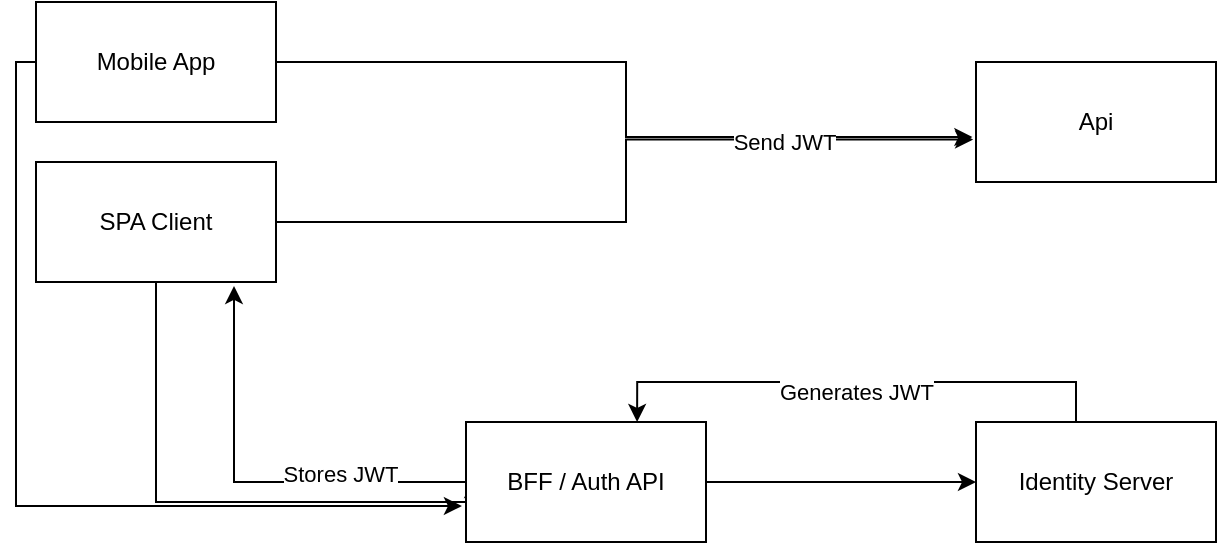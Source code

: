 <mxfile version="28.0.6">
  <diagram name="Page-1" id="xnZi6lC4hp2PnTK2ZD3j">
    <mxGraphModel dx="833" dy="421" grid="1" gridSize="10" guides="1" tooltips="1" connect="1" arrows="1" fold="1" page="1" pageScale="1" pageWidth="850" pageHeight="1100" math="0" shadow="0">
      <root>
        <mxCell id="0" />
        <mxCell id="1" parent="0" />
        <mxCell id="v3clQcQRWM5a0lyOhbJ3-13" style="edgeStyle=orthogonalEdgeStyle;rounded=0;orthogonalLoop=1;jettySize=auto;html=1;entryX=-0.017;entryY=0.7;entryDx=0;entryDy=0;entryPerimeter=0;" edge="1" parent="1" source="v3clQcQRWM5a0lyOhbJ3-1" target="v3clQcQRWM5a0lyOhbJ3-9">
          <mxGeometry relative="1" as="geometry">
            <mxPoint x="90" y="470" as="targetPoint" />
            <Array as="points">
              <mxPoint x="140" y="180" />
              <mxPoint x="140" y="402" />
            </Array>
          </mxGeometry>
        </mxCell>
        <mxCell id="v3clQcQRWM5a0lyOhbJ3-1" value="Mobile App" style="rounded=0;whiteSpace=wrap;html=1;" vertex="1" parent="1">
          <mxGeometry x="150" y="150" width="120" height="60" as="geometry" />
        </mxCell>
        <mxCell id="v3clQcQRWM5a0lyOhbJ3-11" style="edgeStyle=orthogonalEdgeStyle;rounded=0;orthogonalLoop=1;jettySize=auto;html=1;entryX=0.029;entryY=0.483;entryDx=0;entryDy=0;entryPerimeter=0;" edge="1" parent="1" source="v3clQcQRWM5a0lyOhbJ3-2" target="v3clQcQRWM5a0lyOhbJ3-9">
          <mxGeometry relative="1" as="geometry">
            <mxPoint x="120" y="440" as="targetPoint" />
            <Array as="points">
              <mxPoint x="210" y="400" />
              <mxPoint x="369" y="400" />
            </Array>
          </mxGeometry>
        </mxCell>
        <mxCell id="v3clQcQRWM5a0lyOhbJ3-2" value="SPA Client" style="rounded=0;whiteSpace=wrap;html=1;" vertex="1" parent="1">
          <mxGeometry x="150" y="230" width="120" height="60" as="geometry" />
        </mxCell>
        <mxCell id="v3clQcQRWM5a0lyOhbJ3-4" value="Api" style="rounded=0;whiteSpace=wrap;html=1;" vertex="1" parent="1">
          <mxGeometry x="620" y="180" width="120" height="60" as="geometry" />
        </mxCell>
        <mxCell id="v3clQcQRWM5a0lyOhbJ3-5" style="edgeStyle=orthogonalEdgeStyle;rounded=0;orthogonalLoop=1;jettySize=auto;html=1;entryX=-0.015;entryY=0.625;entryDx=0;entryDy=0;entryPerimeter=0;" edge="1" parent="1" source="v3clQcQRWM5a0lyOhbJ3-1" target="v3clQcQRWM5a0lyOhbJ3-4">
          <mxGeometry relative="1" as="geometry" />
        </mxCell>
        <mxCell id="v3clQcQRWM5a0lyOhbJ3-7" style="edgeStyle=orthogonalEdgeStyle;rounded=0;orthogonalLoop=1;jettySize=auto;html=1;entryX=-0.012;entryY=0.646;entryDx=0;entryDy=0;entryPerimeter=0;" edge="1" parent="1" source="v3clQcQRWM5a0lyOhbJ3-2" target="v3clQcQRWM5a0lyOhbJ3-4">
          <mxGeometry relative="1" as="geometry" />
        </mxCell>
        <mxCell id="v3clQcQRWM5a0lyOhbJ3-21" value="Send JWT" style="edgeLabel;html=1;align=center;verticalAlign=middle;resizable=0;points=[];" vertex="1" connectable="0" parent="v3clQcQRWM5a0lyOhbJ3-7">
          <mxGeometry x="0.515" y="-1" relative="1" as="geometry">
            <mxPoint as="offset" />
          </mxGeometry>
        </mxCell>
        <mxCell id="v3clQcQRWM5a0lyOhbJ3-16" value="" style="edgeStyle=orthogonalEdgeStyle;rounded=0;orthogonalLoop=1;jettySize=auto;html=1;" edge="1" parent="1" source="v3clQcQRWM5a0lyOhbJ3-9" target="v3clQcQRWM5a0lyOhbJ3-15">
          <mxGeometry relative="1" as="geometry" />
        </mxCell>
        <mxCell id="v3clQcQRWM5a0lyOhbJ3-9" value="BFF / Auth API" style="rounded=0;whiteSpace=wrap;html=1;" vertex="1" parent="1">
          <mxGeometry x="365" y="360" width="120" height="60" as="geometry" />
        </mxCell>
        <mxCell id="v3clQcQRWM5a0lyOhbJ3-15" value="Identity Server" style="rounded=0;whiteSpace=wrap;html=1;" vertex="1" parent="1">
          <mxGeometry x="620" y="360" width="120" height="60" as="geometry" />
        </mxCell>
        <mxCell id="v3clQcQRWM5a0lyOhbJ3-17" style="edgeStyle=orthogonalEdgeStyle;rounded=0;orthogonalLoop=1;jettySize=auto;html=1;entryX=0.713;entryY=0;entryDx=0;entryDy=0;entryPerimeter=0;" edge="1" parent="1" source="v3clQcQRWM5a0lyOhbJ3-15" target="v3clQcQRWM5a0lyOhbJ3-9">
          <mxGeometry relative="1" as="geometry">
            <Array as="points">
              <mxPoint x="670" y="340" />
              <mxPoint x="451" y="340" />
            </Array>
          </mxGeometry>
        </mxCell>
        <mxCell id="v3clQcQRWM5a0lyOhbJ3-18" value="Generates JWT" style="edgeLabel;html=1;align=center;verticalAlign=middle;resizable=0;points=[];" vertex="1" connectable="0" parent="v3clQcQRWM5a0lyOhbJ3-17">
          <mxGeometry x="0.002" y="5" relative="1" as="geometry">
            <mxPoint as="offset" />
          </mxGeometry>
        </mxCell>
        <mxCell id="v3clQcQRWM5a0lyOhbJ3-19" style="edgeStyle=orthogonalEdgeStyle;rounded=0;orthogonalLoop=1;jettySize=auto;html=1;entryX=0.825;entryY=1.033;entryDx=0;entryDy=0;entryPerimeter=0;" edge="1" parent="1" source="v3clQcQRWM5a0lyOhbJ3-9" target="v3clQcQRWM5a0lyOhbJ3-2">
          <mxGeometry relative="1" as="geometry" />
        </mxCell>
        <mxCell id="v3clQcQRWM5a0lyOhbJ3-20" value="Stores JWT" style="edgeLabel;html=1;align=center;verticalAlign=middle;resizable=0;points=[];" vertex="1" connectable="0" parent="v3clQcQRWM5a0lyOhbJ3-19">
          <mxGeometry x="-0.407" y="-4" relative="1" as="geometry">
            <mxPoint as="offset" />
          </mxGeometry>
        </mxCell>
      </root>
    </mxGraphModel>
  </diagram>
</mxfile>
